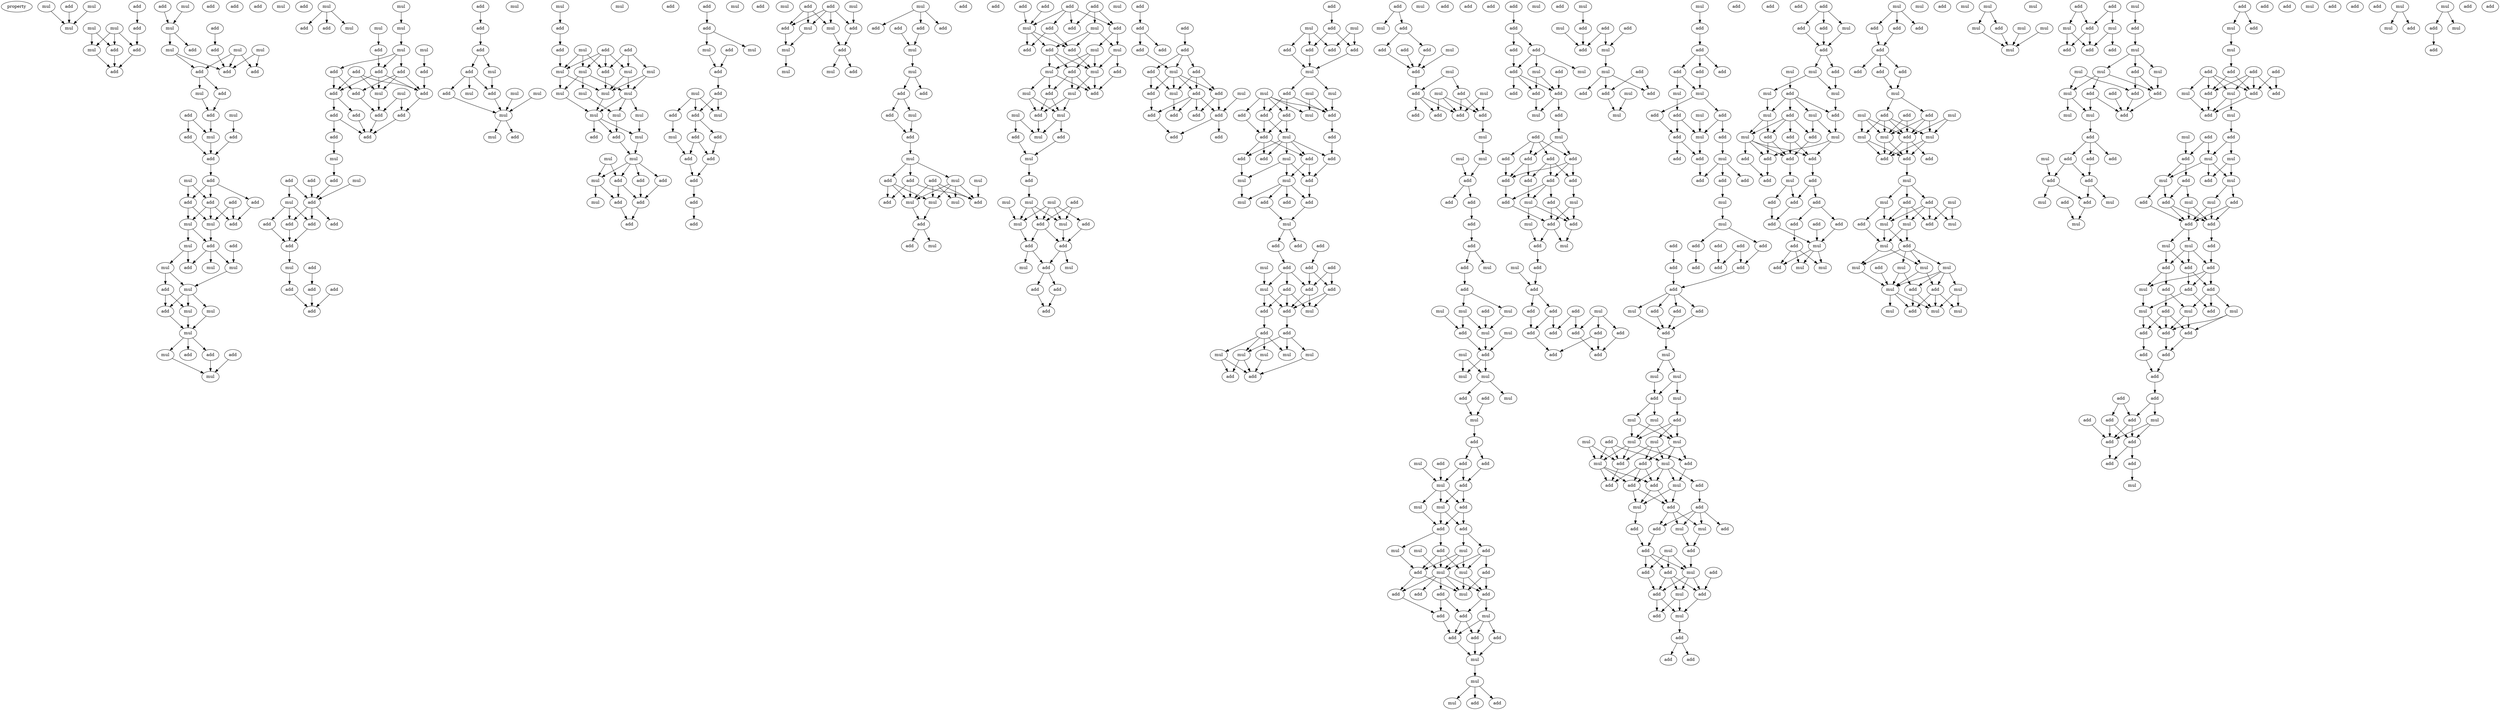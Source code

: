 digraph {
    node [fontcolor=black]
    property [mul=2,lf=1.2]
    0 [ label = mul ];
    1 [ label = add ];
    2 [ label = mul ];
    3 [ label = add ];
    4 [ label = mul ];
    5 [ label = mul ];
    6 [ label = mul ];
    7 [ label = add ];
    8 [ label = add ];
    9 [ label = add ];
    10 [ label = mul ];
    11 [ label = add ];
    12 [ label = add ];
    13 [ label = add ];
    14 [ label = mul ];
    15 [ label = add ];
    16 [ label = mul ];
    17 [ label = mul ];
    18 [ label = add ];
    19 [ label = add ];
    20 [ label = mul ];
    21 [ label = mul ];
    22 [ label = add ];
    23 [ label = add ];
    24 [ label = add ];
    25 [ label = mul ];
    26 [ label = add ];
    27 [ label = mul ];
    28 [ label = add ];
    29 [ label = add ];
    30 [ label = add ];
    31 [ label = mul ];
    32 [ label = add ];
    33 [ label = add ];
    34 [ label = mul ];
    35 [ label = add ];
    36 [ label = add ];
    37 [ label = add ];
    38 [ label = add ];
    39 [ label = add ];
    40 [ label = add ];
    41 [ label = add ];
    42 [ label = mul ];
    43 [ label = mul ];
    44 [ label = add ];
    45 [ label = add ];
    46 [ label = mul ];
    47 [ label = add ];
    48 [ label = mul ];
    49 [ label = mul ];
    50 [ label = add ];
    51 [ label = mul ];
    52 [ label = mul ];
    53 [ label = add ];
    54 [ label = mul ];
    55 [ label = add ];
    56 [ label = mul ];
    57 [ label = mul ];
    58 [ label = add ];
    59 [ label = mul ];
    60 [ label = add ];
    61 [ label = mul ];
    62 [ label = add ];
    63 [ label = add ];
    64 [ label = mul ];
    65 [ label = mul ];
    66 [ label = add ];
    67 [ label = mul ];
    68 [ label = add ];
    69 [ label = mul ];
    70 [ label = mul ];
    71 [ label = mul ];
    72 [ label = mul ];
    73 [ label = add ];
    74 [ label = mul ];
    75 [ label = add ];
    76 [ label = add ];
    77 [ label = add ];
    78 [ label = add ];
    79 [ label = add ];
    80 [ label = add ];
    81 [ label = add ];
    82 [ label = mul ];
    83 [ label = add ];
    84 [ label = mul ];
    85 [ label = add ];
    86 [ label = add ];
    87 [ label = add ];
    88 [ label = add ];
    89 [ label = add ];
    90 [ label = add ];
    91 [ label = mul ];
    92 [ label = add ];
    93 [ label = mul ];
    94 [ label = add ];
    95 [ label = add ];
    96 [ label = mul ];
    97 [ label = add ];
    98 [ label = add ];
    99 [ label = add ];
    100 [ label = add ];
    101 [ label = add ];
    102 [ label = add ];
    103 [ label = mul ];
    104 [ label = add ];
    105 [ label = add ];
    106 [ label = add ];
    107 [ label = add ];
    108 [ label = add ];
    109 [ label = add ];
    110 [ label = add ];
    111 [ label = add ];
    112 [ label = add ];
    113 [ label = mul ];
    114 [ label = add ];
    115 [ label = mul ];
    116 [ label = add ];
    117 [ label = mul ];
    118 [ label = mul ];
    119 [ label = mul ];
    120 [ label = mul ];
    121 [ label = add ];
    122 [ label = mul ];
    123 [ label = mul ];
    124 [ label = mul ];
    125 [ label = add ];
    126 [ label = add ];
    127 [ label = add ];
    128 [ label = mul ];
    129 [ label = add ];
    130 [ label = mul ];
    131 [ label = mul ];
    132 [ label = add ];
    133 [ label = mul ];
    134 [ label = mul ];
    135 [ label = mul ];
    136 [ label = add ];
    137 [ label = mul ];
    138 [ label = mul ];
    139 [ label = mul ];
    140 [ label = mul ];
    141 [ label = mul ];
    142 [ label = mul ];
    143 [ label = mul ];
    144 [ label = add ];
    145 [ label = add ];
    146 [ label = mul ];
    147 [ label = mul ];
    148 [ label = add ];
    149 [ label = add ];
    150 [ label = add ];
    151 [ label = mul ];
    152 [ label = add ];
    153 [ label = add ];
    154 [ label = mul ];
    155 [ label = add ];
    156 [ label = add ];
    157 [ label = add ];
    158 [ label = mul ];
    159 [ label = add ];
    160 [ label = mul ];
    161 [ label = mul ];
    162 [ label = add ];
    163 [ label = add ];
    164 [ label = mul ];
    165 [ label = add ];
    166 [ label = mul ];
    167 [ label = add ];
    168 [ label = add ];
    169 [ label = add ];
    170 [ label = mul ];
    171 [ label = add ];
    172 [ label = add ];
    173 [ label = add ];
    174 [ label = add ];
    175 [ label = mul ];
    176 [ label = add ];
    177 [ label = add ];
    178 [ label = add ];
    179 [ label = add ];
    180 [ label = mul ];
    181 [ label = mul ];
    182 [ label = add ];
    183 [ label = add ];
    184 [ label = mul ];
    185 [ label = add ];
    186 [ label = mul ];
    187 [ label = mul ];
    188 [ label = add ];
    189 [ label = mul ];
    190 [ label = mul ];
    191 [ label = add ];
    192 [ label = add ];
    193 [ label = add ];
    194 [ label = add ];
    195 [ label = mul ];
    196 [ label = mul ];
    197 [ label = add ];
    198 [ label = add ];
    199 [ label = add ];
    200 [ label = add ];
    201 [ label = mul ];
    202 [ label = add ];
    203 [ label = mul ];
    204 [ label = add ];
    205 [ label = add ];
    206 [ label = mul ];
    207 [ label = mul ];
    208 [ label = add ];
    209 [ label = mul ];
    210 [ label = add ];
    211 [ label = mul ];
    212 [ label = add ];
    213 [ label = mul ];
    214 [ label = add ];
    215 [ label = add ];
    216 [ label = mul ];
    217 [ label = add ];
    218 [ label = add ];
    219 [ label = add ];
    220 [ label = add ];
    221 [ label = add ];
    222 [ label = mul ];
    223 [ label = add ];
    224 [ label = mul ];
    225 [ label = add ];
    226 [ label = add ];
    227 [ label = add ];
    228 [ label = add ];
    229 [ label = add ];
    230 [ label = mul ];
    231 [ label = mul ];
    232 [ label = mul ];
    233 [ label = mul ];
    234 [ label = add ];
    235 [ label = add ];
    236 [ label = mul ];
    237 [ label = mul ];
    238 [ label = add ];
    239 [ label = add ];
    240 [ label = add ];
    241 [ label = mul ];
    242 [ label = mul ];
    243 [ label = mul ];
    244 [ label = add ];
    245 [ label = add ];
    246 [ label = mul ];
    247 [ label = add ];
    248 [ label = add ];
    249 [ label = mul ];
    250 [ label = mul ];
    251 [ label = mul ];
    252 [ label = mul ];
    253 [ label = add ];
    254 [ label = mul ];
    255 [ label = add ];
    256 [ label = add ];
    257 [ label = add ];
    258 [ label = mul ];
    259 [ label = add ];
    260 [ label = mul ];
    261 [ label = add ];
    262 [ label = add ];
    263 [ label = mul ];
    264 [ label = add ];
    265 [ label = add ];
    266 [ label = add ];
    267 [ label = add ];
    268 [ label = add ];
    269 [ label = add ];
    270 [ label = add ];
    271 [ label = mul ];
    272 [ label = add ];
    273 [ label = add ];
    274 [ label = mul ];
    275 [ label = add ];
    276 [ label = add ];
    277 [ label = mul ];
    278 [ label = add ];
    279 [ label = add ];
    280 [ label = add ];
    281 [ label = add ];
    282 [ label = add ];
    283 [ label = add ];
    284 [ label = add ];
    285 [ label = add ];
    286 [ label = mul ];
    287 [ label = mul ];
    288 [ label = add ];
    289 [ label = add ];
    290 [ label = add ];
    291 [ label = add ];
    292 [ label = add ];
    293 [ label = mul ];
    294 [ label = mul ];
    295 [ label = mul ];
    296 [ label = mul ];
    297 [ label = add ];
    298 [ label = add ];
    299 [ label = add ];
    300 [ label = mul ];
    301 [ label = add ];
    302 [ label = add ];
    303 [ label = add ];
    304 [ label = mul ];
    305 [ label = add ];
    306 [ label = add ];
    307 [ label = add ];
    308 [ label = add ];
    309 [ label = add ];
    310 [ label = mul ];
    311 [ label = mul ];
    312 [ label = add ];
    313 [ label = mul ];
    314 [ label = add ];
    315 [ label = add ];
    316 [ label = mul ];
    317 [ label = add ];
    318 [ label = mul ];
    319 [ label = add ];
    320 [ label = add ];
    321 [ label = add ];
    322 [ label = add ];
    323 [ label = add ];
    324 [ label = mul ];
    325 [ label = add ];
    326 [ label = add ];
    327 [ label = add ];
    328 [ label = mul ];
    329 [ label = add ];
    330 [ label = add ];
    331 [ label = mul ];
    332 [ label = add ];
    333 [ label = add ];
    334 [ label = add ];
    335 [ label = mul ];
    336 [ label = mul ];
    337 [ label = mul ];
    338 [ label = mul ];
    339 [ label = mul ];
    340 [ label = add ];
    341 [ label = add ];
    342 [ label = add ];
    343 [ label = mul ];
    344 [ label = add ];
    345 [ label = add ];
    346 [ label = add ];
    347 [ label = add ];
    348 [ label = mul ];
    349 [ label = add ];
    350 [ label = mul ];
    351 [ label = add ];
    352 [ label = mul ];
    353 [ label = mul ];
    354 [ label = add ];
    355 [ label = add ];
    356 [ label = add ];
    357 [ label = add ];
    358 [ label = add ];
    359 [ label = mul ];
    360 [ label = mul ];
    361 [ label = mul ];
    362 [ label = mul ];
    363 [ label = add ];
    364 [ label = add ];
    365 [ label = add ];
    366 [ label = add ];
    367 [ label = add ];
    368 [ label = add ];
    369 [ label = add ];
    370 [ label = mul ];
    371 [ label = add ];
    372 [ label = add ];
    373 [ label = mul ];
    374 [ label = add ];
    375 [ label = mul ];
    376 [ label = mul ];
    377 [ label = add ];
    378 [ label = mul ];
    379 [ label = mul ];
    380 [ label = mul ];
    381 [ label = add ];
    382 [ label = mul ];
    383 [ label = mul ];
    384 [ label = add ];
    385 [ label = mul ];
    386 [ label = add ];
    387 [ label = mul ];
    388 [ label = add ];
    389 [ label = mul ];
    390 [ label = add ];
    391 [ label = add ];
    392 [ label = add ];
    393 [ label = mul ];
    394 [ label = add ];
    395 [ label = mul ];
    396 [ label = add ];
    397 [ label = mul ];
    398 [ label = add ];
    399 [ label = add ];
    400 [ label = add ];
    401 [ label = mul ];
    402 [ label = mul ];
    403 [ label = mul ];
    404 [ label = add ];
    405 [ label = add ];
    406 [ label = mul ];
    407 [ label = mul ];
    408 [ label = add ];
    409 [ label = add ];
    410 [ label = add ];
    411 [ label = add ];
    412 [ label = add ];
    413 [ label = mul ];
    414 [ label = add ];
    415 [ label = mul ];
    416 [ label = add ];
    417 [ label = add ];
    418 [ label = add ];
    419 [ label = add ];
    420 [ label = add ];
    421 [ label = mul ];
    422 [ label = mul ];
    423 [ label = mul ];
    424 [ label = add ];
    425 [ label = add ];
    426 [ label = mul ];
    427 [ label = add ];
    428 [ label = add ];
    429 [ label = add ];
    430 [ label = add ];
    431 [ label = mul ];
    432 [ label = mul ];
    433 [ label = add ];
    434 [ label = add ];
    435 [ label = add ];
    436 [ label = add ];
    437 [ label = add ];
    438 [ label = mul ];
    439 [ label = add ];
    440 [ label = add ];
    441 [ label = mul ];
    442 [ label = add ];
    443 [ label = add ];
    444 [ label = add ];
    445 [ label = add ];
    446 [ label = add ];
    447 [ label = add ];
    448 [ label = add ];
    449 [ label = add ];
    450 [ label = add ];
    451 [ label = add ];
    452 [ label = add ];
    453 [ label = mul ];
    454 [ label = mul ];
    455 [ label = mul ];
    456 [ label = add ];
    457 [ label = add ];
    458 [ label = mul ];
    459 [ label = add ];
    460 [ label = mul ];
    461 [ label = add ];
    462 [ label = add ];
    463 [ label = add ];
    464 [ label = add ];
    465 [ label = mul ];
    466 [ label = add ];
    467 [ label = add ];
    468 [ label = add ];
    469 [ label = add ];
    470 [ label = add ];
    471 [ label = add ];
    472 [ label = add ];
    473 [ label = add ];
    474 [ label = mul ];
    475 [ label = mul ];
    476 [ label = add ];
    477 [ label = add ];
    478 [ label = add ];
    479 [ label = add ];
    480 [ label = mul ];
    481 [ label = mul ];
    482 [ label = add ];
    483 [ label = add ];
    484 [ label = add ];
    485 [ label = mul ];
    486 [ label = add ];
    487 [ label = mul ];
    488 [ label = mul ];
    489 [ label = add ];
    490 [ label = add ];
    491 [ label = add ];
    492 [ label = add ];
    493 [ label = add ];
    494 [ label = add ];
    495 [ label = add ];
    496 [ label = mul ];
    497 [ label = mul ];
    498 [ label = add ];
    499 [ label = add ];
    500 [ label = mul ];
    501 [ label = add ];
    502 [ label = add ];
    503 [ label = add ];
    504 [ label = mul ];
    505 [ label = mul ];
    506 [ label = add ];
    507 [ label = add ];
    508 [ label = add ];
    509 [ label = add ];
    510 [ label = add ];
    511 [ label = mul ];
    512 [ label = mul ];
    513 [ label = add ];
    514 [ label = add ];
    515 [ label = add ];
    516 [ label = add ];
    517 [ label = add ];
    518 [ label = add ];
    519 [ label = add ];
    520 [ label = add ];
    521 [ label = add ];
    522 [ label = add ];
    523 [ label = mul ];
    524 [ label = add ];
    525 [ label = add ];
    526 [ label = add ];
    527 [ label = add ];
    528 [ label = add ];
    529 [ label = mul ];
    530 [ label = mul ];
    531 [ label = mul ];
    532 [ label = add ];
    533 [ label = mul ];
    534 [ label = mul ];
    535 [ label = mul ];
    536 [ label = add ];
    537 [ label = mul ];
    538 [ label = mul ];
    539 [ label = mul ];
    540 [ label = add ];
    541 [ label = mul ];
    542 [ label = add ];
    543 [ label = add ];
    544 [ label = mul ];
    545 [ label = mul ];
    546 [ label = add ];
    547 [ label = add ];
    548 [ label = add ];
    549 [ label = add ];
    550 [ label = mul ];
    551 [ label = add ];
    552 [ label = add ];
    553 [ label = mul ];
    554 [ label = add ];
    555 [ label = add ];
    556 [ label = mul ];
    557 [ label = mul ];
    558 [ label = add ];
    559 [ label = add ];
    560 [ label = mul ];
    561 [ label = add ];
    562 [ label = add ];
    563 [ label = add ];
    564 [ label = mul ];
    565 [ label = add ];
    566 [ label = add ];
    567 [ label = mul ];
    568 [ label = add ];
    569 [ label = add ];
    570 [ label = add ];
    571 [ label = mul ];
    572 [ label = add ];
    573 [ label = add ];
    574 [ label = add ];
    575 [ label = add ];
    576 [ label = add ];
    577 [ label = add ];
    578 [ label = mul ];
    579 [ label = add ];
    580 [ label = mul ];
    581 [ label = add ];
    582 [ label = mul ];
    583 [ label = mul ];
    584 [ label = add ];
    585 [ label = mul ];
    586 [ label = add ];
    587 [ label = add ];
    588 [ label = mul ];
    589 [ label = mul ];
    590 [ label = add ];
    591 [ label = mul ];
    592 [ label = add ];
    593 [ label = mul ];
    594 [ label = add ];
    595 [ label = add ];
    596 [ label = add ];
    597 [ label = add ];
    598 [ label = add ];
    599 [ label = add ];
    600 [ label = add ];
    601 [ label = mul ];
    602 [ label = add ];
    603 [ label = add ];
    604 [ label = add ];
    605 [ label = add ];
    606 [ label = add ];
    607 [ label = add ];
    608 [ label = add ];
    609 [ label = add ];
    610 [ label = mul ];
    611 [ label = mul ];
    612 [ label = mul ];
    613 [ label = add ];
    614 [ label = mul ];
    615 [ label = mul ];
    616 [ label = add ];
    617 [ label = add ];
    618 [ label = add ];
    619 [ label = add ];
    620 [ label = add ];
    621 [ label = add ];
    622 [ label = mul ];
    623 [ label = add ];
    624 [ label = add ];
    625 [ label = mul ];
    626 [ label = add ];
    627 [ label = add ];
    628 [ label = mul ];
    629 [ label = add ];
    630 [ label = mul ];
    631 [ label = mul ];
    632 [ label = mul ];
    633 [ label = add ];
    634 [ label = mul ];
    635 [ label = add ];
    636 [ label = add ];
    637 [ label = add ];
    638 [ label = mul ];
    639 [ label = add ];
    640 [ label = mul ];
    641 [ label = mul ];
    642 [ label = add ];
    643 [ label = mul ];
    644 [ label = add ];
    645 [ label = add ];
    646 [ label = mul ];
    647 [ label = mul ];
    648 [ label = mul ];
    649 [ label = add ];
    650 [ label = mul ];
    651 [ label = add ];
    652 [ label = mul ];
    653 [ label = mul ];
    654 [ label = mul ];
    655 [ label = mul ];
    656 [ label = mul ];
    657 [ label = add ];
    658 [ label = add ];
    659 [ label = mul ];
    660 [ label = mul ];
    661 [ label = mul ];
    662 [ label = add ];
    663 [ label = mul ];
    664 [ label = mul ];
    665 [ label = add ];
    666 [ label = mul ];
    667 [ label = mul ];
    668 [ label = mul ];
    669 [ label = mul ];
    670 [ label = add ];
    671 [ label = add ];
    672 [ label = add ];
    673 [ label = mul ];
    674 [ label = mul ];
    675 [ label = mul ];
    676 [ label = add ];
    677 [ label = add ];
    678 [ label = add ];
    679 [ label = add ];
    680 [ label = mul ];
    681 [ label = add ];
    682 [ label = mul ];
    683 [ label = mul ];
    684 [ label = mul ];
    685 [ label = add ];
    686 [ label = add ];
    687 [ label = add ];
    688 [ label = mul ];
    689 [ label = add ];
    690 [ label = mul ];
    691 [ label = add ];
    692 [ label = mul ];
    693 [ label = add ];
    694 [ label = mul ];
    695 [ label = add ];
    696 [ label = add ];
    697 [ label = add ];
    698 [ label = add ];
    699 [ label = add ];
    700 [ label = mul ];
    701 [ label = mul ];
    702 [ label = add ];
    703 [ label = add ];
    704 [ label = mul ];
    705 [ label = add ];
    706 [ label = mul ];
    707 [ label = add ];
    708 [ label = add ];
    709 [ label = mul ];
    710 [ label = add ];
    711 [ label = add ];
    712 [ label = add ];
    713 [ label = add ];
    714 [ label = add ];
    715 [ label = add ];
    716 [ label = mul ];
    717 [ label = mul ];
    718 [ label = add ];
    719 [ label = add ];
    720 [ label = add ];
    721 [ label = mul ];
    722 [ label = add ];
    723 [ label = mul ];
    724 [ label = add ];
    725 [ label = mul ];
    726 [ label = add ];
    727 [ label = mul ];
    728 [ label = mul ];
    729 [ label = mul ];
    730 [ label = add ];
    731 [ label = add ];
    732 [ label = add ];
    733 [ label = add ];
    734 [ label = add ];
    735 [ label = mul ];
    736 [ label = mul ];
    737 [ label = add ];
    738 [ label = add ];
    739 [ label = mul ];
    740 [ label = add ];
    741 [ label = mul ];
    742 [ label = mul ];
    743 [ label = add ];
    744 [ label = add ];
    745 [ label = add ];
    746 [ label = add ];
    747 [ label = mul ];
    748 [ label = add ];
    749 [ label = add ];
    750 [ label = mul ];
    751 [ label = add ];
    752 [ label = mul ];
    753 [ label = add ];
    754 [ label = mul ];
    755 [ label = add ];
    756 [ label = add ];
    757 [ label = add ];
    758 [ label = add ];
    759 [ label = add ];
    760 [ label = add ];
    761 [ label = add ];
    762 [ label = add ];
    763 [ label = add ];
    764 [ label = mul ];
    765 [ label = add ];
    766 [ label = add ];
    767 [ label = add ];
    768 [ label = add ];
    769 [ label = add ];
    770 [ label = add ];
    771 [ label = add ];
    772 [ label = add ];
    773 [ label = add ];
    774 [ label = mul ];
    775 [ label = mul ];
    776 [ label = mul ];
    777 [ label = add ];
    778 [ label = mul ];
    779 [ label = add ];
    780 [ label = mul ];
    781 [ label = add ];
    782 [ label = add ];
    783 [ label = add ];
    0 -> 4 [ name = 0 ];
    1 -> 4 [ name = 1 ];
    2 -> 4 [ name = 2 ];
    3 -> 7 [ name = 3 ];
    5 -> 8 [ name = 4 ];
    5 -> 9 [ name = 5 ];
    5 -> 10 [ name = 6 ];
    6 -> 8 [ name = 7 ];
    6 -> 10 [ name = 8 ];
    7 -> 9 [ name = 9 ];
    8 -> 11 [ name = 10 ];
    9 -> 11 [ name = 11 ];
    10 -> 11 [ name = 12 ];
    12 -> 16 [ name = 13 ];
    14 -> 16 [ name = 14 ];
    15 -> 19 [ name = 15 ];
    16 -> 18 [ name = 16 ];
    16 -> 21 [ name = 17 ];
    17 -> 23 [ name = 18 ];
    17 -> 24 [ name = 19 ];
    19 -> 23 [ name = 20 ];
    20 -> 22 [ name = 21 ];
    20 -> 23 [ name = 22 ];
    20 -> 24 [ name = 23 ];
    21 -> 22 [ name = 24 ];
    21 -> 23 [ name = 25 ];
    22 -> 25 [ name = 26 ];
    22 -> 26 [ name = 27 ];
    25 -> 29 [ name = 28 ];
    26 -> 29 [ name = 29 ];
    27 -> 32 [ name = 30 ];
    28 -> 30 [ name = 31 ];
    28 -> 31 [ name = 32 ];
    29 -> 31 [ name = 33 ];
    30 -> 33 [ name = 34 ];
    31 -> 33 [ name = 35 ];
    32 -> 33 [ name = 36 ];
    33 -> 35 [ name = 37 ];
    34 -> 37 [ name = 38 ];
    34 -> 39 [ name = 39 ];
    35 -> 37 [ name = 40 ];
    35 -> 38 [ name = 41 ];
    35 -> 39 [ name = 42 ];
    36 -> 41 [ name = 43 ];
    36 -> 43 [ name = 44 ];
    37 -> 42 [ name = 45 ];
    37 -> 43 [ name = 46 ];
    38 -> 41 [ name = 47 ];
    39 -> 41 [ name = 48 ];
    39 -> 42 [ name = 49 ];
    39 -> 43 [ name = 50 ];
    42 -> 44 [ name = 51 ];
    42 -> 46 [ name = 52 ];
    43 -> 44 [ name = 53 ];
    44 -> 49 [ name = 54 ];
    44 -> 50 [ name = 55 ];
    44 -> 51 [ name = 56 ];
    45 -> 51 [ name = 57 ];
    46 -> 48 [ name = 58 ];
    46 -> 50 [ name = 59 ];
    48 -> 52 [ name = 60 ];
    48 -> 53 [ name = 61 ];
    51 -> 52 [ name = 62 ];
    52 -> 54 [ name = 63 ];
    52 -> 55 [ name = 64 ];
    52 -> 57 [ name = 65 ];
    53 -> 54 [ name = 66 ];
    53 -> 55 [ name = 67 ];
    54 -> 59 [ name = 68 ];
    55 -> 59 [ name = 69 ];
    57 -> 59 [ name = 70 ];
    59 -> 60 [ name = 71 ];
    59 -> 61 [ name = 72 ];
    59 -> 63 [ name = 73 ];
    61 -> 64 [ name = 74 ];
    62 -> 64 [ name = 75 ];
    63 -> 64 [ name = 76 ];
    65 -> 66 [ name = 77 ];
    65 -> 68 [ name = 78 ];
    65 -> 69 [ name = 79 ];
    67 -> 71 [ name = 80 ];
    70 -> 73 [ name = 81 ];
    71 -> 72 [ name = 82 ];
    72 -> 77 [ name = 83 ];
    72 -> 78 [ name = 84 ];
    72 -> 79 [ name = 85 ];
    73 -> 78 [ name = 86 ];
    74 -> 75 [ name = 87 ];
    75 -> 83 [ name = 88 ];
    76 -> 81 [ name = 89 ];
    76 -> 83 [ name = 90 ];
    76 -> 84 [ name = 91 ];
    77 -> 80 [ name = 92 ];
    77 -> 81 [ name = 93 ];
    78 -> 81 [ name = 94 ];
    78 -> 83 [ name = 95 ];
    78 -> 84 [ name = 96 ];
    79 -> 80 [ name = 97 ];
    79 -> 83 [ name = 98 ];
    79 -> 84 [ name = 99 ];
    80 -> 88 [ name = 100 ];
    81 -> 86 [ name = 101 ];
    81 -> 87 [ name = 102 ];
    82 -> 85 [ name = 103 ];
    82 -> 88 [ name = 104 ];
    83 -> 85 [ name = 105 ];
    84 -> 88 [ name = 106 ];
    85 -> 89 [ name = 107 ];
    86 -> 89 [ name = 108 ];
    87 -> 89 [ name = 109 ];
    87 -> 90 [ name = 110 ];
    88 -> 89 [ name = 111 ];
    90 -> 91 [ name = 112 ];
    91 -> 95 [ name = 113 ];
    92 -> 96 [ name = 114 ];
    92 -> 97 [ name = 115 ];
    93 -> 97 [ name = 116 ];
    94 -> 97 [ name = 117 ];
    95 -> 97 [ name = 118 ];
    96 -> 98 [ name = 119 ];
    96 -> 100 [ name = 120 ];
    96 -> 101 [ name = 121 ];
    97 -> 98 [ name = 122 ];
    97 -> 99 [ name = 123 ];
    97 -> 101 [ name = 124 ];
    98 -> 102 [ name = 125 ];
    100 -> 102 [ name = 126 ];
    101 -> 102 [ name = 127 ];
    102 -> 103 [ name = 128 ];
    103 -> 107 [ name = 129 ];
    104 -> 108 [ name = 130 ];
    105 -> 106 [ name = 131 ];
    106 -> 110 [ name = 132 ];
    107 -> 111 [ name = 133 ];
    108 -> 111 [ name = 134 ];
    109 -> 111 [ name = 135 ];
    110 -> 112 [ name = 136 ];
    110 -> 113 [ name = 137 ];
    112 -> 114 [ name = 138 ];
    112 -> 116 [ name = 139 ];
    112 -> 118 [ name = 140 ];
    113 -> 116 [ name = 141 ];
    114 -> 119 [ name = 142 ];
    115 -> 119 [ name = 143 ];
    116 -> 119 [ name = 144 ];
    117 -> 119 [ name = 145 ];
    119 -> 120 [ name = 146 ];
    119 -> 121 [ name = 147 ];
    123 -> 125 [ name = 148 ];
    125 -> 127 [ name = 149 ];
    126 -> 130 [ name = 150 ];
    126 -> 132 [ name = 151 ];
    126 -> 133 [ name = 152 ];
    127 -> 131 [ name = 153 ];
    128 -> 131 [ name = 154 ];
    128 -> 132 [ name = 155 ];
    128 -> 134 [ name = 156 ];
    129 -> 131 [ name = 157 ];
    129 -> 132 [ name = 158 ];
    129 -> 133 [ name = 159 ];
    129 -> 134 [ name = 160 ];
    130 -> 137 [ name = 161 ];
    130 -> 139 [ name = 162 ];
    131 -> 135 [ name = 163 ];
    131 -> 139 [ name = 164 ];
    132 -> 139 [ name = 165 ];
    133 -> 137 [ name = 166 ];
    133 -> 139 [ name = 167 ];
    134 -> 135 [ name = 168 ];
    134 -> 137 [ name = 169 ];
    134 -> 138 [ name = 170 ];
    135 -> 140 [ name = 171 ];
    137 -> 140 [ name = 172 ];
    137 -> 141 [ name = 173 ];
    137 -> 142 [ name = 174 ];
    138 -> 141 [ name = 175 ];
    139 -> 140 [ name = 176 ];
    140 -> 143 [ name = 177 ];
    140 -> 144 [ name = 178 ];
    140 -> 145 [ name = 179 ];
    141 -> 145 [ name = 180 ];
    142 -> 143 [ name = 181 ];
    143 -> 147 [ name = 182 ];
    145 -> 147 [ name = 183 ];
    146 -> 150 [ name = 184 ];
    146 -> 151 [ name = 185 ];
    147 -> 148 [ name = 186 ];
    147 -> 149 [ name = 187 ];
    147 -> 150 [ name = 188 ];
    147 -> 151 [ name = 189 ];
    148 -> 153 [ name = 190 ];
    149 -> 153 [ name = 191 ];
    150 -> 152 [ name = 192 ];
    150 -> 153 [ name = 193 ];
    151 -> 152 [ name = 194 ];
    151 -> 154 [ name = 195 ];
    152 -> 155 [ name = 196 ];
    153 -> 155 [ name = 197 ];
    156 -> 157 [ name = 198 ];
    157 -> 158 [ name = 199 ];
    157 -> 160 [ name = 200 ];
    158 -> 163 [ name = 201 ];
    159 -> 163 [ name = 202 ];
    163 -> 165 [ name = 203 ];
    164 -> 166 [ name = 204 ];
    164 -> 167 [ name = 205 ];
    164 -> 168 [ name = 206 ];
    165 -> 166 [ name = 207 ];
    165 -> 167 [ name = 208 ];
    167 -> 169 [ name = 209 ];
    167 -> 171 [ name = 210 ];
    168 -> 170 [ name = 211 ];
    169 -> 173 [ name = 212 ];
    170 -> 172 [ name = 213 ];
    171 -> 172 [ name = 214 ];
    171 -> 173 [ name = 215 ];
    172 -> 174 [ name = 216 ];
    173 -> 174 [ name = 217 ];
    174 -> 176 [ name = 218 ];
    176 -> 177 [ name = 219 ];
    178 -> 181 [ name = 220 ];
    178 -> 182 [ name = 221 ];
    178 -> 183 [ name = 222 ];
    178 -> 184 [ name = 223 ];
    179 -> 181 [ name = 224 ];
    179 -> 182 [ name = 225 ];
    179 -> 184 [ name = 226 ];
    180 -> 183 [ name = 227 ];
    181 -> 186 [ name = 228 ];
    182 -> 186 [ name = 229 ];
    183 -> 185 [ name = 230 ];
    184 -> 185 [ name = 231 ];
    185 -> 188 [ name = 232 ];
    185 -> 189 [ name = 233 ];
    186 -> 187 [ name = 234 ];
    190 -> 191 [ name = 235 ];
    190 -> 192 [ name = 236 ];
    190 -> 193 [ name = 237 ];
    191 -> 195 [ name = 238 ];
    194 -> 195 [ name = 239 ];
    195 -> 196 [ name = 240 ];
    196 -> 197 [ name = 241 ];
    196 -> 198 [ name = 242 ];
    197 -> 200 [ name = 243 ];
    197 -> 201 [ name = 244 ];
    200 -> 202 [ name = 245 ];
    201 -> 202 [ name = 246 ];
    202 -> 203 [ name = 247 ];
    203 -> 205 [ name = 248 ];
    203 -> 206 [ name = 249 ];
    203 -> 208 [ name = 250 ];
    204 -> 209 [ name = 251 ];
    204 -> 210 [ name = 252 ];
    204 -> 211 [ name = 253 ];
    204 -> 213 [ name = 254 ];
    205 -> 209 [ name = 255 ];
    205 -> 211 [ name = 256 ];
    205 -> 212 [ name = 257 ];
    206 -> 209 [ name = 258 ];
    206 -> 210 [ name = 259 ];
    206 -> 211 [ name = 260 ];
    206 -> 213 [ name = 261 ];
    207 -> 210 [ name = 262 ];
    208 -> 210 [ name = 263 ];
    208 -> 211 [ name = 264 ];
    208 -> 212 [ name = 265 ];
    209 -> 214 [ name = 266 ];
    211 -> 214 [ name = 267 ];
    214 -> 215 [ name = 268 ];
    214 -> 216 [ name = 269 ];
    218 -> 222 [ name = 270 ];
    219 -> 222 [ name = 271 ];
    220 -> 222 [ name = 272 ];
    220 -> 223 [ name = 273 ];
    220 -> 225 [ name = 274 ];
    220 -> 226 [ name = 275 ];
    221 -> 224 [ name = 276 ];
    221 -> 225 [ name = 277 ];
    221 -> 226 [ name = 278 ];
    222 -> 227 [ name = 279 ];
    222 -> 228 [ name = 280 ];
    222 -> 229 [ name = 281 ];
    223 -> 227 [ name = 282 ];
    223 -> 229 [ name = 283 ];
    224 -> 227 [ name = 284 ];
    224 -> 228 [ name = 285 ];
    224 -> 231 [ name = 286 ];
    226 -> 230 [ name = 287 ];
    226 -> 231 [ name = 288 ];
    227 -> 233 [ name = 289 ];
    228 -> 232 [ name = 290 ];
    228 -> 233 [ name = 291 ];
    228 -> 235 [ name = 292 ];
    230 -> 232 [ name = 293 ];
    230 -> 233 [ name = 294 ];
    230 -> 235 [ name = 295 ];
    231 -> 233 [ name = 296 ];
    231 -> 234 [ name = 297 ];
    232 -> 236 [ name = 298 ];
    232 -> 238 [ name = 299 ];
    232 -> 239 [ name = 300 ];
    233 -> 237 [ name = 301 ];
    233 -> 238 [ name = 302 ];
    234 -> 238 [ name = 303 ];
    235 -> 237 [ name = 304 ];
    235 -> 238 [ name = 305 ];
    235 -> 239 [ name = 306 ];
    236 -> 240 [ name = 307 ];
    236 -> 241 [ name = 308 ];
    237 -> 240 [ name = 309 ];
    237 -> 241 [ name = 310 ];
    239 -> 240 [ name = 311 ];
    239 -> 241 [ name = 312 ];
    240 -> 243 [ name = 313 ];
    241 -> 243 [ name = 314 ];
    241 -> 245 [ name = 315 ];
    242 -> 243 [ name = 316 ];
    242 -> 244 [ name = 317 ];
    244 -> 246 [ name = 318 ];
    245 -> 246 [ name = 319 ];
    246 -> 247 [ name = 320 ];
    247 -> 249 [ name = 321 ];
    248 -> 253 [ name = 322 ];
    248 -> 254 [ name = 323 ];
    249 -> 252 [ name = 324 ];
    249 -> 253 [ name = 325 ];
    249 -> 254 [ name = 326 ];
    250 -> 252 [ name = 327 ];
    251 -> 252 [ name = 328 ];
    251 -> 253 [ name = 329 ];
    251 -> 254 [ name = 330 ];
    251 -> 255 [ name = 331 ];
    252 -> 257 [ name = 332 ];
    253 -> 256 [ name = 333 ];
    253 -> 257 [ name = 334 ];
    254 -> 256 [ name = 335 ];
    255 -> 256 [ name = 336 ];
    256 -> 259 [ name = 337 ];
    256 -> 260 [ name = 338 ];
    257 -> 258 [ name = 339 ];
    257 -> 259 [ name = 340 ];
    259 -> 261 [ name = 341 ];
    259 -> 262 [ name = 342 ];
    261 -> 264 [ name = 343 ];
    262 -> 264 [ name = 344 ];
    265 -> 266 [ name = 345 ];
    266 -> 268 [ name = 346 ];
    266 -> 269 [ name = 347 ];
    267 -> 270 [ name = 348 ];
    269 -> 271 [ name = 349 ];
    270 -> 271 [ name = 350 ];
    270 -> 272 [ name = 351 ];
    270 -> 273 [ name = 352 ];
    271 -> 274 [ name = 353 ];
    271 -> 275 [ name = 354 ];
    271 -> 276 [ name = 355 ];
    271 -> 278 [ name = 356 ];
    272 -> 274 [ name = 357 ];
    272 -> 275 [ name = 358 ];
    272 -> 276 [ name = 359 ];
    273 -> 274 [ name = 360 ];
    273 -> 278 [ name = 361 ];
    274 -> 280 [ name = 362 ];
    275 -> 279 [ name = 363 ];
    275 -> 280 [ name = 364 ];
    275 -> 281 [ name = 365 ];
    275 -> 282 [ name = 366 ];
    276 -> 279 [ name = 367 ];
    276 -> 281 [ name = 368 ];
    277 -> 281 [ name = 369 ];
    278 -> 282 [ name = 370 ];
    281 -> 283 [ name = 371 ];
    281 -> 284 [ name = 372 ];
    282 -> 283 [ name = 373 ];
    285 -> 288 [ name = 374 ];
    286 -> 290 [ name = 375 ];
    286 -> 291 [ name = 376 ];
    286 -> 292 [ name = 377 ];
    287 -> 289 [ name = 378 ];
    287 -> 290 [ name = 379 ];
    288 -> 289 [ name = 380 ];
    288 -> 291 [ name = 381 ];
    289 -> 293 [ name = 382 ];
    291 -> 293 [ name = 383 ];
    292 -> 293 [ name = 384 ];
    293 -> 295 [ name = 385 ];
    293 -> 297 [ name = 386 ];
    294 -> 298 [ name = 387 ];
    294 -> 299 [ name = 388 ];
    294 -> 300 [ name = 389 ];
    294 -> 301 [ name = 390 ];
    294 -> 302 [ name = 391 ];
    295 -> 301 [ name = 392 ];
    296 -> 300 [ name = 393 ];
    296 -> 301 [ name = 394 ];
    297 -> 299 [ name = 395 ];
    297 -> 301 [ name = 396 ];
    297 -> 302 [ name = 397 ];
    298 -> 303 [ name = 398 ];
    299 -> 303 [ name = 399 ];
    299 -> 304 [ name = 400 ];
    301 -> 305 [ name = 401 ];
    302 -> 303 [ name = 402 ];
    302 -> 304 [ name = 403 ];
    303 -> 306 [ name = 404 ];
    303 -> 307 [ name = 405 ];
    303 -> 309 [ name = 406 ];
    304 -> 306 [ name = 407 ];
    304 -> 307 [ name = 408 ];
    304 -> 308 [ name = 409 ];
    304 -> 309 [ name = 410 ];
    304 -> 310 [ name = 411 ];
    305 -> 308 [ name = 412 ];
    306 -> 311 [ name = 413 ];
    306 -> 312 [ name = 414 ];
    308 -> 312 [ name = 415 ];
    309 -> 313 [ name = 416 ];
    310 -> 311 [ name = 417 ];
    310 -> 312 [ name = 418 ];
    310 -> 313 [ name = 419 ];
    311 -> 314 [ name = 420 ];
    311 -> 315 [ name = 421 ];
    311 -> 316 [ name = 422 ];
    311 -> 317 [ name = 423 ];
    312 -> 315 [ name = 424 ];
    313 -> 316 [ name = 425 ];
    314 -> 318 [ name = 426 ];
    315 -> 318 [ name = 427 ];
    318 -> 319 [ name = 428 ];
    318 -> 320 [ name = 429 ];
    320 -> 322 [ name = 430 ];
    321 -> 323 [ name = 431 ];
    322 -> 327 [ name = 432 ];
    322 -> 328 [ name = 433 ];
    322 -> 329 [ name = 434 ];
    323 -> 326 [ name = 435 ];
    323 -> 329 [ name = 436 ];
    324 -> 328 [ name = 437 ];
    325 -> 326 [ name = 438 ];
    325 -> 329 [ name = 439 ];
    326 -> 331 [ name = 440 ];
    326 -> 332 [ name = 441 ];
    327 -> 330 [ name = 442 ];
    327 -> 331 [ name = 443 ];
    327 -> 332 [ name = 444 ];
    328 -> 330 [ name = 445 ];
    328 -> 332 [ name = 446 ];
    329 -> 331 [ name = 447 ];
    329 -> 332 [ name = 448 ];
    330 -> 333 [ name = 449 ];
    332 -> 334 [ name = 450 ];
    333 -> 335 [ name = 451 ];
    333 -> 336 [ name = 452 ];
    333 -> 337 [ name = 453 ];
    333 -> 339 [ name = 454 ];
    334 -> 336 [ name = 455 ];
    334 -> 338 [ name = 456 ];
    334 -> 339 [ name = 457 ];
    335 -> 340 [ name = 458 ];
    337 -> 340 [ name = 459 ];
    337 -> 341 [ name = 460 ];
    338 -> 340 [ name = 461 ];
    339 -> 340 [ name = 462 ];
    339 -> 341 [ name = 463 ];
    342 -> 343 [ name = 464 ];
    342 -> 344 [ name = 465 ];
    344 -> 345 [ name = 466 ];
    344 -> 347 [ name = 467 ];
    345 -> 349 [ name = 468 ];
    346 -> 349 [ name = 469 ];
    347 -> 349 [ name = 470 ];
    348 -> 349 [ name = 471 ];
    349 -> 354 [ name = 472 ];
    350 -> 351 [ name = 473 ];
    350 -> 354 [ name = 474 ];
    351 -> 356 [ name = 475 ];
    351 -> 358 [ name = 476 ];
    352 -> 356 [ name = 477 ];
    352 -> 358 [ name = 478 ];
    353 -> 355 [ name = 479 ];
    353 -> 356 [ name = 480 ];
    353 -> 358 [ name = 481 ];
    354 -> 355 [ name = 482 ];
    354 -> 356 [ name = 483 ];
    354 -> 357 [ name = 484 ];
    358 -> 359 [ name = 485 ];
    359 -> 362 [ name = 486 ];
    361 -> 363 [ name = 487 ];
    362 -> 363 [ name = 488 ];
    363 -> 364 [ name = 489 ];
    363 -> 365 [ name = 490 ];
    365 -> 366 [ name = 491 ];
    366 -> 368 [ name = 492 ];
    368 -> 369 [ name = 493 ];
    368 -> 370 [ name = 494 ];
    369 -> 371 [ name = 495 ];
    371 -> 375 [ name = 496 ];
    371 -> 376 [ name = 497 ];
    373 -> 377 [ name = 498 ];
    374 -> 378 [ name = 499 ];
    375 -> 377 [ name = 500 ];
    375 -> 378 [ name = 501 ];
    376 -> 378 [ name = 502 ];
    377 -> 381 [ name = 503 ];
    378 -> 381 [ name = 504 ];
    379 -> 381 [ name = 505 ];
    380 -> 382 [ name = 506 ];
    380 -> 383 [ name = 507 ];
    381 -> 382 [ name = 508 ];
    381 -> 383 [ name = 509 ];
    383 -> 384 [ name = 510 ];
    383 -> 385 [ name = 511 ];
    384 -> 387 [ name = 512 ];
    386 -> 387 [ name = 513 ];
    387 -> 388 [ name = 514 ];
    388 -> 390 [ name = 515 ];
    388 -> 391 [ name = 516 ];
    389 -> 393 [ name = 517 ];
    390 -> 394 [ name = 518 ];
    391 -> 393 [ name = 519 ];
    391 -> 394 [ name = 520 ];
    392 -> 393 [ name = 521 ];
    393 -> 395 [ name = 522 ];
    393 -> 396 [ name = 523 ];
    393 -> 397 [ name = 524 ];
    394 -> 395 [ name = 525 ];
    394 -> 396 [ name = 526 ];
    395 -> 398 [ name = 527 ];
    395 -> 399 [ name = 528 ];
    396 -> 398 [ name = 529 ];
    396 -> 399 [ name = 530 ];
    397 -> 398 [ name = 531 ];
    398 -> 402 [ name = 532 ];
    398 -> 404 [ name = 533 ];
    399 -> 400 [ name = 534 ];
    399 -> 403 [ name = 535 ];
    400 -> 406 [ name = 536 ];
    400 -> 407 [ name = 537 ];
    400 -> 408 [ name = 538 ];
    401 -> 406 [ name = 539 ];
    402 -> 405 [ name = 540 ];
    403 -> 405 [ name = 541 ];
    403 -> 406 [ name = 542 ];
    403 -> 407 [ name = 543 ];
    404 -> 405 [ name = 544 ];
    404 -> 406 [ name = 545 ];
    404 -> 407 [ name = 546 ];
    405 -> 411 [ name = 547 ];
    405 -> 413 [ name = 548 ];
    406 -> 409 [ name = 549 ];
    406 -> 410 [ name = 550 ];
    406 -> 411 [ name = 551 ];
    406 -> 412 [ name = 552 ];
    406 -> 413 [ name = 553 ];
    407 -> 412 [ name = 554 ];
    407 -> 413 [ name = 555 ];
    408 -> 412 [ name = 556 ];
    408 -> 413 [ name = 557 ];
    409 -> 414 [ name = 558 ];
    409 -> 416 [ name = 559 ];
    411 -> 414 [ name = 560 ];
    412 -> 415 [ name = 561 ];
    412 -> 416 [ name = 562 ];
    414 -> 418 [ name = 563 ];
    415 -> 417 [ name = 564 ];
    415 -> 418 [ name = 565 ];
    415 -> 419 [ name = 566 ];
    416 -> 418 [ name = 567 ];
    416 -> 419 [ name = 568 ];
    417 -> 421 [ name = 569 ];
    418 -> 421 [ name = 570 ];
    419 -> 421 [ name = 571 ];
    421 -> 422 [ name = 572 ];
    422 -> 423 [ name = 573 ];
    422 -> 424 [ name = 574 ];
    422 -> 427 [ name = 575 ];
    425 -> 428 [ name = 576 ];
    428 -> 429 [ name = 577 ];
    428 -> 430 [ name = 578 ];
    429 -> 434 [ name = 579 ];
    430 -> 431 [ name = 580 ];
    430 -> 432 [ name = 581 ];
    430 -> 434 [ name = 582 ];
    432 -> 436 [ name = 583 ];
    432 -> 437 [ name = 584 ];
    433 -> 437 [ name = 585 ];
    434 -> 435 [ name = 586 ];
    434 -> 436 [ name = 587 ];
    434 -> 437 [ name = 588 ];
    436 -> 438 [ name = 589 ];
    437 -> 438 [ name = 590 ];
    437 -> 439 [ name = 591 ];
    439 -> 441 [ name = 592 ];
    440 -> 442 [ name = 593 ];
    440 -> 443 [ name = 594 ];
    440 -> 444 [ name = 595 ];
    440 -> 445 [ name = 596 ];
    441 -> 442 [ name = 597 ];
    441 -> 445 [ name = 598 ];
    442 -> 447 [ name = 599 ];
    442 -> 448 [ name = 600 ];
    443 -> 447 [ name = 601 ];
    443 -> 449 [ name = 602 ];
    443 -> 450 [ name = 603 ];
    444 -> 448 [ name = 604 ];
    445 -> 448 [ name = 605 ];
    445 -> 449 [ name = 606 ];
    445 -> 450 [ name = 607 ];
    447 -> 454 [ name = 608 ];
    448 -> 451 [ name = 609 ];
    449 -> 453 [ name = 610 ];
    450 -> 451 [ name = 611 ];
    450 -> 452 [ name = 612 ];
    450 -> 454 [ name = 613 ];
    451 -> 457 [ name = 614 ];
    452 -> 456 [ name = 615 ];
    452 -> 457 [ name = 616 ];
    453 -> 456 [ name = 617 ];
    453 -> 457 [ name = 618 ];
    454 -> 455 [ name = 619 ];
    454 -> 456 [ name = 620 ];
    455 -> 459 [ name = 621 ];
    456 -> 458 [ name = 622 ];
    457 -> 458 [ name = 623 ];
    457 -> 459 [ name = 624 ];
    459 -> 461 [ name = 625 ];
    460 -> 462 [ name = 626 ];
    461 -> 462 [ name = 627 ];
    462 -> 463 [ name = 628 ];
    462 -> 466 [ name = 629 ];
    463 -> 470 [ name = 630 ];
    464 -> 468 [ name = 631 ];
    464 -> 469 [ name = 632 ];
    465 -> 467 [ name = 633 ];
    465 -> 469 [ name = 634 ];
    465 -> 471 [ name = 635 ];
    466 -> 468 [ name = 636 ];
    466 -> 470 [ name = 637 ];
    467 -> 473 [ name = 638 ];
    469 -> 473 [ name = 639 ];
    470 -> 472 [ name = 640 ];
    471 -> 472 [ name = 641 ];
    471 -> 473 [ name = 642 ];
    474 -> 476 [ name = 643 ];
    475 -> 479 [ name = 644 ];
    476 -> 479 [ name = 645 ];
    477 -> 480 [ name = 646 ];
    478 -> 479 [ name = 647 ];
    478 -> 480 [ name = 648 ];
    480 -> 481 [ name = 649 ];
    481 -> 483 [ name = 650 ];
    481 -> 484 [ name = 651 ];
    481 -> 486 [ name = 652 ];
    482 -> 484 [ name = 653 ];
    482 -> 486 [ name = 654 ];
    484 -> 487 [ name = 655 ];
    485 -> 487 [ name = 656 ];
    488 -> 490 [ name = 657 ];
    490 -> 491 [ name = 658 ];
    491 -> 493 [ name = 659 ];
    491 -> 494 [ name = 660 ];
    491 -> 495 [ name = 661 ];
    493 -> 496 [ name = 662 ];
    493 -> 497 [ name = 663 ];
    495 -> 497 [ name = 664 ];
    496 -> 501 [ name = 665 ];
    497 -> 498 [ name = 666 ];
    497 -> 499 [ name = 667 ];
    498 -> 503 [ name = 668 ];
    498 -> 504 [ name = 669 ];
    499 -> 502 [ name = 670 ];
    500 -> 504 [ name = 671 ];
    501 -> 502 [ name = 672 ];
    501 -> 504 [ name = 673 ];
    502 -> 506 [ name = 674 ];
    502 -> 507 [ name = 675 ];
    503 -> 505 [ name = 676 ];
    504 -> 507 [ name = 677 ];
    505 -> 508 [ name = 678 ];
    505 -> 509 [ name = 679 ];
    505 -> 510 [ name = 680 ];
    507 -> 509 [ name = 681 ];
    508 -> 511 [ name = 682 ];
    511 -> 512 [ name = 683 ];
    512 -> 513 [ name = 684 ];
    512 -> 514 [ name = 685 ];
    513 -> 521 [ name = 686 ];
    514 -> 520 [ name = 687 ];
    515 -> 519 [ name = 688 ];
    516 -> 518 [ name = 689 ];
    517 -> 519 [ name = 690 ];
    517 -> 521 [ name = 691 ];
    518 -> 522 [ name = 692 ];
    521 -> 522 [ name = 693 ];
    522 -> 523 [ name = 694 ];
    522 -> 524 [ name = 695 ];
    522 -> 526 [ name = 696 ];
    522 -> 527 [ name = 697 ];
    523 -> 528 [ name = 698 ];
    524 -> 528 [ name = 699 ];
    526 -> 528 [ name = 700 ];
    527 -> 528 [ name = 701 ];
    528 -> 529 [ name = 702 ];
    529 -> 530 [ name = 703 ];
    529 -> 531 [ name = 704 ];
    530 -> 532 [ name = 705 ];
    530 -> 533 [ name = 706 ];
    531 -> 532 [ name = 707 ];
    532 -> 534 [ name = 708 ];
    532 -> 535 [ name = 709 ];
    533 -> 536 [ name = 710 ];
    534 -> 538 [ name = 711 ];
    534 -> 539 [ name = 712 ];
    535 -> 538 [ name = 713 ];
    535 -> 539 [ name = 714 ];
    536 -> 538 [ name = 715 ];
    536 -> 539 [ name = 716 ];
    536 -> 541 [ name = 717 ];
    537 -> 544 [ name = 718 ];
    537 -> 546 [ name = 719 ];
    538 -> 542 [ name = 720 ];
    538 -> 543 [ name = 721 ];
    538 -> 545 [ name = 722 ];
    539 -> 542 [ name = 723 ];
    539 -> 544 [ name = 724 ];
    539 -> 546 [ name = 725 ];
    540 -> 544 [ name = 726 ];
    540 -> 545 [ name = 727 ];
    540 -> 546 [ name = 728 ];
    541 -> 543 [ name = 729 ];
    541 -> 545 [ name = 730 ];
    541 -> 546 [ name = 731 ];
    542 -> 550 [ name = 732 ];
    543 -> 547 [ name = 733 ];
    543 -> 548 [ name = 734 ];
    543 -> 551 [ name = 735 ];
    544 -> 547 [ name = 736 ];
    544 -> 548 [ name = 737 ];
    544 -> 551 [ name = 738 ];
    545 -> 547 [ name = 739 ];
    545 -> 548 [ name = 740 ];
    545 -> 549 [ name = 741 ];
    545 -> 550 [ name = 742 ];
    546 -> 551 [ name = 743 ];
    547 -> 552 [ name = 744 ];
    547 -> 553 [ name = 745 ];
    548 -> 552 [ name = 746 ];
    548 -> 553 [ name = 747 ];
    549 -> 554 [ name = 748 ];
    550 -> 552 [ name = 749 ];
    550 -> 553 [ name = 750 ];
    552 -> 556 [ name = 751 ];
    552 -> 557 [ name = 752 ];
    552 -> 558 [ name = 753 ];
    553 -> 555 [ name = 754 ];
    554 -> 556 [ name = 755 ];
    554 -> 557 [ name = 756 ];
    554 -> 558 [ name = 757 ];
    554 -> 559 [ name = 758 ];
    555 -> 562 [ name = 759 ];
    556 -> 561 [ name = 760 ];
    557 -> 561 [ name = 761 ];
    558 -> 562 [ name = 762 ];
    560 -> 563 [ name = 763 ];
    560 -> 564 [ name = 764 ];
    560 -> 566 [ name = 765 ];
    561 -> 564 [ name = 766 ];
    562 -> 563 [ name = 767 ];
    562 -> 564 [ name = 768 ];
    562 -> 566 [ name = 769 ];
    563 -> 568 [ name = 770 ];
    564 -> 567 [ name = 771 ];
    564 -> 568 [ name = 772 ];
    564 -> 569 [ name = 773 ];
    565 -> 569 [ name = 774 ];
    566 -> 567 [ name = 775 ];
    566 -> 568 [ name = 776 ];
    566 -> 569 [ name = 777 ];
    567 -> 570 [ name = 778 ];
    567 -> 571 [ name = 779 ];
    568 -> 570 [ name = 780 ];
    568 -> 571 [ name = 781 ];
    569 -> 571 [ name = 782 ];
    571 -> 572 [ name = 783 ];
    572 -> 574 [ name = 784 ];
    572 -> 576 [ name = 785 ];
    573 -> 575 [ name = 786 ];
    573 -> 577 [ name = 787 ];
    573 -> 578 [ name = 788 ];
    575 -> 579 [ name = 789 ];
    577 -> 579 [ name = 790 ];
    578 -> 579 [ name = 791 ];
    579 -> 580 [ name = 792 ];
    579 -> 581 [ name = 793 ];
    580 -> 583 [ name = 794 ];
    580 -> 585 [ name = 795 ];
    581 -> 585 [ name = 796 ];
    582 -> 584 [ name = 797 ];
    583 -> 588 [ name = 798 ];
    584 -> 586 [ name = 799 ];
    584 -> 587 [ name = 800 ];
    584 -> 588 [ name = 801 ];
    584 -> 589 [ name = 802 ];
    585 -> 586 [ name = 803 ];
    586 -> 591 [ name = 804 ];
    587 -> 590 [ name = 805 ];
    587 -> 592 [ name = 806 ];
    587 -> 593 [ name = 807 ];
    587 -> 594 [ name = 808 ];
    588 -> 593 [ name = 809 ];
    588 -> 594 [ name = 810 ];
    589 -> 591 [ name = 811 ];
    589 -> 592 [ name = 812 ];
    590 -> 595 [ name = 813 ];
    590 -> 598 [ name = 814 ];
    591 -> 596 [ name = 815 ];
    591 -> 598 [ name = 816 ];
    592 -> 595 [ name = 817 ];
    593 -> 595 [ name = 818 ];
    593 -> 596 [ name = 819 ];
    593 -> 597 [ name = 820 ];
    593 -> 598 [ name = 821 ];
    594 -> 595 [ name = 822 ];
    594 -> 596 [ name = 823 ];
    595 -> 601 [ name = 824 ];
    596 -> 599 [ name = 825 ];
    597 -> 599 [ name = 826 ];
    598 -> 600 [ name = 827 ];
    600 -> 602 [ name = 828 ];
    600 -> 603 [ name = 829 ];
    601 -> 603 [ name = 830 ];
    601 -> 604 [ name = 831 ];
    602 -> 605 [ name = 832 ];
    602 -> 608 [ name = 833 ];
    603 -> 606 [ name = 834 ];
    604 -> 606 [ name = 835 ];
    605 -> 609 [ name = 836 ];
    606 -> 610 [ name = 837 ];
    607 -> 610 [ name = 838 ];
    608 -> 610 [ name = 839 ];
    609 -> 611 [ name = 840 ];
    609 -> 612 [ name = 841 ];
    609 -> 613 [ name = 842 ];
    610 -> 611 [ name = 843 ];
    610 -> 612 [ name = 844 ];
    610 -> 613 [ name = 845 ];
    614 -> 617 [ name = 846 ];
    614 -> 618 [ name = 847 ];
    614 -> 619 [ name = 848 ];
    617 -> 620 [ name = 849 ];
    618 -> 620 [ name = 850 ];
    620 -> 621 [ name = 851 ];
    620 -> 623 [ name = 852 ];
    620 -> 624 [ name = 853 ];
    623 -> 625 [ name = 854 ];
    624 -> 625 [ name = 855 ];
    625 -> 627 [ name = 856 ];
    625 -> 629 [ name = 857 ];
    626 -> 632 [ name = 858 ];
    626 -> 633 [ name = 859 ];
    627 -> 631 [ name = 860 ];
    627 -> 632 [ name = 861 ];
    627 -> 633 [ name = 862 ];
    628 -> 631 [ name = 863 ];
    628 -> 633 [ name = 864 ];
    629 -> 631 [ name = 865 ];
    629 -> 632 [ name = 866 ];
    629 -> 633 [ name = 867 ];
    629 -> 634 [ name = 868 ];
    630 -> 632 [ name = 869 ];
    630 -> 633 [ name = 870 ];
    630 -> 634 [ name = 871 ];
    631 -> 635 [ name = 872 ];
    631 -> 636 [ name = 873 ];
    632 -> 635 [ name = 874 ];
    632 -> 636 [ name = 875 ];
    633 -> 635 [ name = 876 ];
    633 -> 636 [ name = 877 ];
    633 -> 637 [ name = 878 ];
    634 -> 635 [ name = 879 ];
    634 -> 636 [ name = 880 ];
    636 -> 638 [ name = 881 ];
    638 -> 639 [ name = 882 ];
    638 -> 641 [ name = 883 ];
    638 -> 642 [ name = 884 ];
    639 -> 643 [ name = 885 ];
    639 -> 644 [ name = 886 ];
    639 -> 646 [ name = 887 ];
    639 -> 647 [ name = 888 ];
    640 -> 644 [ name = 889 ];
    640 -> 646 [ name = 890 ];
    641 -> 645 [ name = 891 ];
    641 -> 647 [ name = 892 ];
    642 -> 643 [ name = 893 ];
    642 -> 644 [ name = 894 ];
    642 -> 647 [ name = 895 ];
    643 -> 648 [ name = 896 ];
    643 -> 649 [ name = 897 ];
    645 -> 648 [ name = 898 ];
    647 -> 648 [ name = 899 ];
    647 -> 649 [ name = 900 ];
    648 -> 650 [ name = 901 ];
    648 -> 652 [ name = 902 ];
    649 -> 650 [ name = 903 ];
    649 -> 652 [ name = 904 ];
    649 -> 653 [ name = 905 ];
    649 -> 654 [ name = 906 ];
    650 -> 656 [ name = 907 ];
    651 -> 656 [ name = 908 ];
    652 -> 656 [ name = 909 ];
    652 -> 657 [ name = 910 ];
    653 -> 656 [ name = 911 ];
    653 -> 658 [ name = 912 ];
    654 -> 655 [ name = 913 ];
    654 -> 656 [ name = 914 ];
    654 -> 657 [ name = 915 ];
    654 -> 658 [ name = 916 ];
    655 -> 659 [ name = 917 ];
    655 -> 661 [ name = 918 ];
    656 -> 660 [ name = 919 ];
    656 -> 661 [ name = 920 ];
    656 -> 662 [ name = 921 ];
    657 -> 659 [ name = 922 ];
    657 -> 661 [ name = 923 ];
    657 -> 662 [ name = 924 ];
    658 -> 661 [ name = 925 ];
    658 -> 662 [ name = 926 ];
    663 -> 664 [ name = 927 ];
    663 -> 665 [ name = 928 ];
    664 -> 669 [ name = 929 ];
    665 -> 669 [ name = 930 ];
    667 -> 669 [ name = 931 ];
    668 -> 669 [ name = 932 ];
    670 -> 672 [ name = 933 ];
    670 -> 674 [ name = 934 ];
    671 -> 672 [ name = 935 ];
    671 -> 675 [ name = 936 ];
    672 -> 677 [ name = 937 ];
    672 -> 678 [ name = 938 ];
    673 -> 676 [ name = 939 ];
    674 -> 677 [ name = 940 ];
    674 -> 678 [ name = 941 ];
    675 -> 677 [ name = 942 ];
    675 -> 679 [ name = 943 ];
    676 -> 680 [ name = 944 ];
    680 -> 681 [ name = 945 ];
    680 -> 683 [ name = 946 ];
    680 -> 684 [ name = 947 ];
    681 -> 685 [ name = 948 ];
    681 -> 686 [ name = 949 ];
    682 -> 686 [ name = 950 ];
    682 -> 688 [ name = 951 ];
    683 -> 685 [ name = 952 ];
    683 -> 688 [ name = 953 ];
    683 -> 689 [ name = 954 ];
    684 -> 685 [ name = 955 ];
    685 -> 691 [ name = 956 ];
    686 -> 691 [ name = 957 ];
    687 -> 691 [ name = 958 ];
    688 -> 690 [ name = 959 ];
    688 -> 692 [ name = 960 ];
    689 -> 691 [ name = 961 ];
    689 -> 692 [ name = 962 ];
    692 -> 693 [ name = 963 ];
    693 -> 695 [ name = 964 ];
    693 -> 696 [ name = 965 ];
    693 -> 697 [ name = 966 ];
    694 -> 699 [ name = 967 ];
    695 -> 698 [ name = 968 ];
    695 -> 699 [ name = 969 ];
    696 -> 698 [ name = 970 ];
    698 -> 700 [ name = 971 ];
    698 -> 703 [ name = 972 ];
    699 -> 701 [ name = 973 ];
    699 -> 703 [ name = 974 ];
    702 -> 704 [ name = 975 ];
    703 -> 704 [ name = 976 ];
    705 -> 706 [ name = 977 ];
    705 -> 707 [ name = 978 ];
    706 -> 709 [ name = 979 ];
    709 -> 712 [ name = 980 ];
    710 -> 715 [ name = 981 ];
    710 -> 717 [ name = 982 ];
    710 -> 718 [ name = 983 ];
    710 -> 719 [ name = 984 ];
    711 -> 715 [ name = 985 ];
    711 -> 716 [ name = 986 ];
    711 -> 717 [ name = 987 ];
    711 -> 719 [ name = 988 ];
    712 -> 715 [ name = 989 ];
    712 -> 719 [ name = 990 ];
    714 -> 715 [ name = 991 ];
    714 -> 718 [ name = 992 ];
    715 -> 720 [ name = 993 ];
    716 -> 720 [ name = 994 ];
    717 -> 720 [ name = 995 ];
    717 -> 721 [ name = 996 ];
    719 -> 720 [ name = 997 ];
    721 -> 724 [ name = 998 ];
    722 -> 725 [ name = 999 ];
    722 -> 726 [ name = 1000 ];
    723 -> 726 [ name = 1001 ];
    724 -> 725 [ name = 1002 ];
    724 -> 727 [ name = 1003 ];
    725 -> 728 [ name = 1004 ];
    725 -> 729 [ name = 1005 ];
    725 -> 731 [ name = 1006 ];
    726 -> 728 [ name = 1007 ];
    726 -> 730 [ name = 1008 ];
    727 -> 729 [ name = 1009 ];
    727 -> 731 [ name = 1010 ];
    728 -> 733 [ name = 1011 ];
    728 -> 734 [ name = 1012 ];
    729 -> 732 [ name = 1013 ];
    729 -> 736 [ name = 1014 ];
    730 -> 734 [ name = 1015 ];
    730 -> 735 [ name = 1016 ];
    732 -> 737 [ name = 1017 ];
    732 -> 738 [ name = 1018 ];
    733 -> 738 [ name = 1019 ];
    734 -> 737 [ name = 1020 ];
    734 -> 738 [ name = 1021 ];
    735 -> 737 [ name = 1022 ];
    735 -> 738 [ name = 1023 ];
    736 -> 737 [ name = 1024 ];
    736 -> 738 [ name = 1025 ];
    737 -> 740 [ name = 1026 ];
    738 -> 741 [ name = 1027 ];
    738 -> 742 [ name = 1028 ];
    740 -> 744 [ name = 1029 ];
    741 -> 743 [ name = 1030 ];
    741 -> 744 [ name = 1031 ];
    741 -> 745 [ name = 1032 ];
    742 -> 743 [ name = 1033 ];
    742 -> 745 [ name = 1034 ];
    743 -> 746 [ name = 1035 ];
    743 -> 749 [ name = 1036 ];
    744 -> 746 [ name = 1037 ];
    744 -> 747 [ name = 1038 ];
    744 -> 749 [ name = 1039 ];
    745 -> 747 [ name = 1040 ];
    745 -> 748 [ name = 1041 ];
    746 -> 750 [ name = 1042 ];
    746 -> 751 [ name = 1043 ];
    746 -> 752 [ name = 1044 ];
    747 -> 754 [ name = 1045 ];
    748 -> 750 [ name = 1046 ];
    748 -> 753 [ name = 1047 ];
    749 -> 751 [ name = 1048 ];
    749 -> 754 [ name = 1049 ];
    750 -> 756 [ name = 1050 ];
    750 -> 757 [ name = 1051 ];
    752 -> 756 [ name = 1052 ];
    752 -> 757 [ name = 1053 ];
    753 -> 755 [ name = 1054 ];
    753 -> 756 [ name = 1055 ];
    753 -> 757 [ name = 1056 ];
    754 -> 755 [ name = 1057 ];
    754 -> 757 [ name = 1058 ];
    755 -> 758 [ name = 1059 ];
    756 -> 759 [ name = 1060 ];
    757 -> 759 [ name = 1061 ];
    758 -> 760 [ name = 1062 ];
    759 -> 760 [ name = 1063 ];
    760 -> 762 [ name = 1064 ];
    761 -> 765 [ name = 1065 ];
    761 -> 767 [ name = 1066 ];
    762 -> 764 [ name = 1067 ];
    762 -> 765 [ name = 1068 ];
    763 -> 768 [ name = 1069 ];
    764 -> 768 [ name = 1070 ];
    764 -> 769 [ name = 1071 ];
    765 -> 768 [ name = 1072 ];
    765 -> 769 [ name = 1073 ];
    767 -> 768 [ name = 1074 ];
    767 -> 769 [ name = 1075 ];
    768 -> 771 [ name = 1076 ];
    769 -> 771 [ name = 1077 ];
    769 -> 772 [ name = 1078 ];
    772 -> 774 [ name = 1079 ];
    775 -> 776 [ name = 1080 ];
    775 -> 777 [ name = 1081 ];
    778 -> 779 [ name = 1082 ];
    778 -> 780 [ name = 1083 ];
    779 -> 783 [ name = 1084 ];
}
